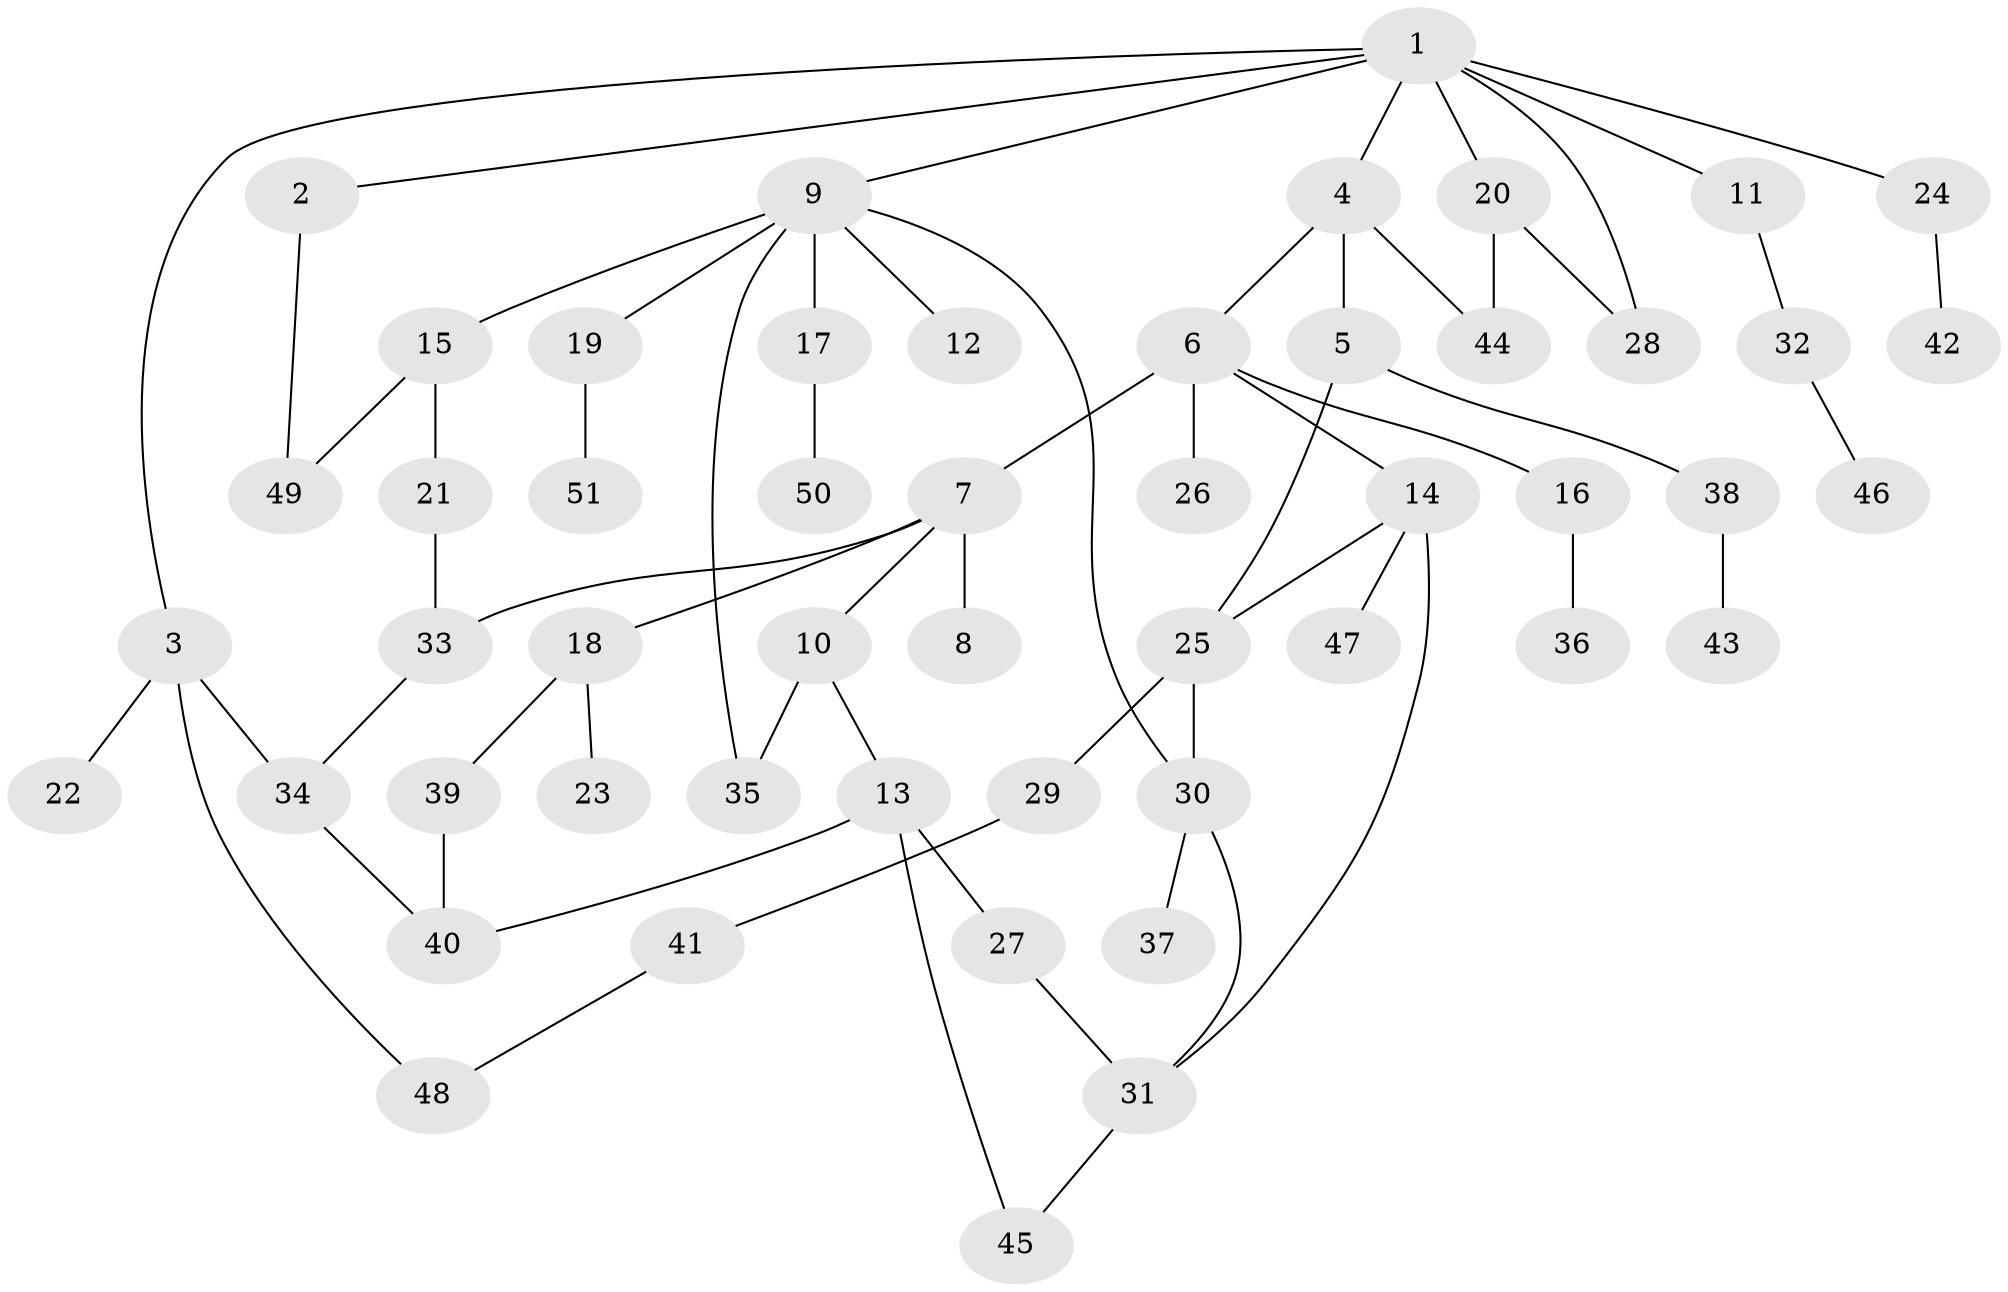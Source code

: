 // coarse degree distribution, {7: 0.06451612903225806, 2: 0.12903225806451613, 4: 0.1935483870967742, 3: 0.22580645161290322, 1: 0.3548387096774194, 6: 0.03225806451612903}
// Generated by graph-tools (version 1.1) at 2025/41/03/06/25 10:41:29]
// undirected, 51 vertices, 64 edges
graph export_dot {
graph [start="1"]
  node [color=gray90,style=filled];
  1;
  2;
  3;
  4;
  5;
  6;
  7;
  8;
  9;
  10;
  11;
  12;
  13;
  14;
  15;
  16;
  17;
  18;
  19;
  20;
  21;
  22;
  23;
  24;
  25;
  26;
  27;
  28;
  29;
  30;
  31;
  32;
  33;
  34;
  35;
  36;
  37;
  38;
  39;
  40;
  41;
  42;
  43;
  44;
  45;
  46;
  47;
  48;
  49;
  50;
  51;
  1 -- 2;
  1 -- 3;
  1 -- 4;
  1 -- 9;
  1 -- 11;
  1 -- 20;
  1 -- 24;
  1 -- 28;
  2 -- 49;
  3 -- 22;
  3 -- 34;
  3 -- 48;
  4 -- 5;
  4 -- 6;
  4 -- 44;
  5 -- 38;
  5 -- 25;
  6 -- 7;
  6 -- 14;
  6 -- 16;
  6 -- 26;
  7 -- 8;
  7 -- 10;
  7 -- 18;
  7 -- 33;
  9 -- 12;
  9 -- 15;
  9 -- 17;
  9 -- 19;
  9 -- 35;
  9 -- 30;
  10 -- 13;
  10 -- 35;
  11 -- 32;
  13 -- 27;
  13 -- 45;
  13 -- 40;
  14 -- 25;
  14 -- 47;
  14 -- 31;
  15 -- 21;
  15 -- 49;
  16 -- 36;
  17 -- 50;
  18 -- 23;
  18 -- 39;
  19 -- 51;
  20 -- 44;
  20 -- 28;
  21 -- 33;
  24 -- 42;
  25 -- 29;
  25 -- 30;
  27 -- 31;
  29 -- 41;
  30 -- 31;
  30 -- 37;
  31 -- 45;
  32 -- 46;
  33 -- 34;
  34 -- 40;
  38 -- 43;
  39 -- 40;
  41 -- 48;
}
